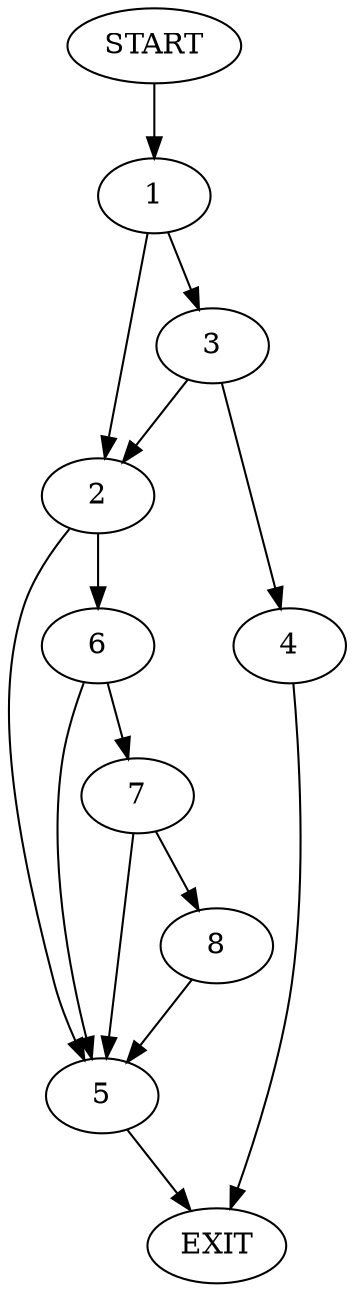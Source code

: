 digraph {
0 [label="START"]
9 [label="EXIT"]
0 -> 1
1 -> 2
1 -> 3
3 -> 4
3 -> 2
2 -> 5
2 -> 6
4 -> 9
5 -> 9
6 -> 5
6 -> 7
7 -> 5
7 -> 8
8 -> 5
}

